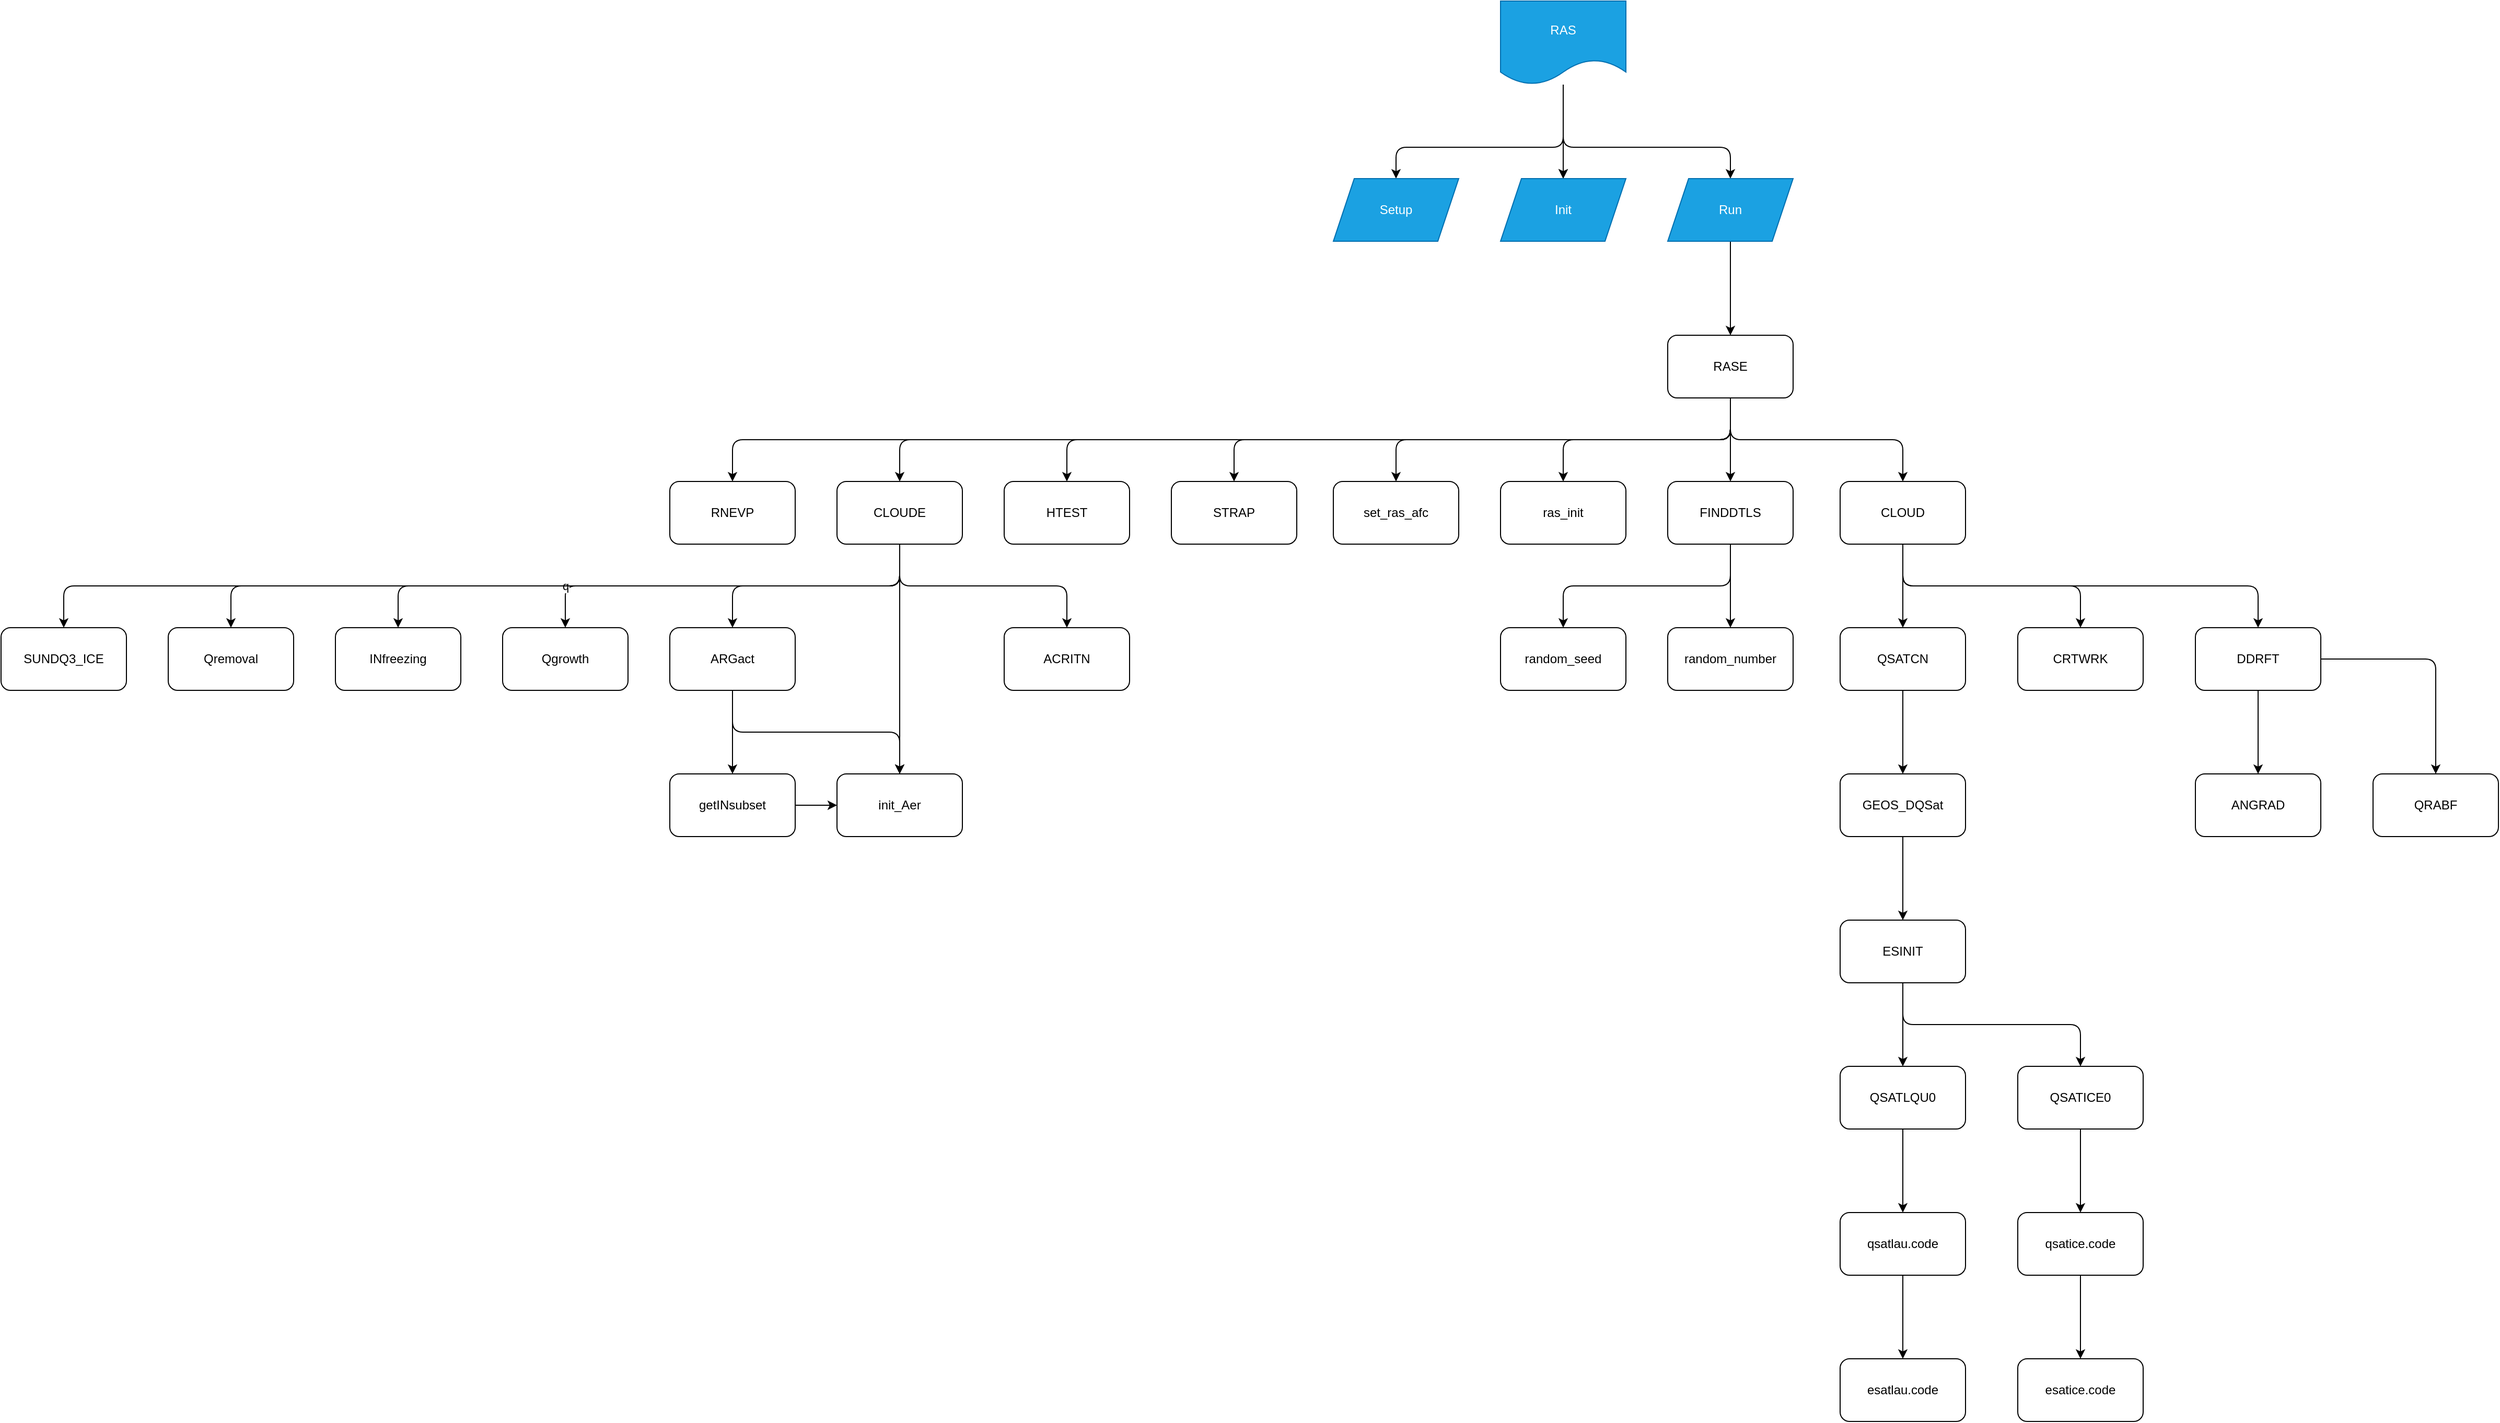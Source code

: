 <mxfile>
    <diagram id="MS-b0S3I17teDcHXQ3Id" name="Page-1">
        <mxGraphModel dx="3854" dy="1627" grid="1" gridSize="10" guides="1" tooltips="1" connect="1" arrows="1" fold="1" page="1" pageScale="1" pageWidth="850" pageHeight="1100" math="0" shadow="0">
            <root>
                <mxCell id="0"/>
                <mxCell id="1" parent="0"/>
                <mxCell id="2" value="" style="edgeStyle=none;html=1;" edge="1" parent="1" source="6" target="7">
                    <mxGeometry relative="1" as="geometry"/>
                </mxCell>
                <mxCell id="3" value="" style="edgeStyle=orthogonalEdgeStyle;html=1;" edge="1" parent="1" source="6" target="7">
                    <mxGeometry relative="1" as="geometry"/>
                </mxCell>
                <mxCell id="4" value="" style="edgeStyle=orthogonalEdgeStyle;html=1;" edge="1" parent="1" target="8">
                    <mxGeometry relative="1" as="geometry">
                        <mxPoint x="425" y="130" as="sourcePoint"/>
                        <Array as="points">
                            <mxPoint x="425" y="190"/>
                            <mxPoint x="265" y="190"/>
                        </Array>
                    </mxGeometry>
                </mxCell>
                <mxCell id="5" value="" style="edgeStyle=orthogonalEdgeStyle;html=1;" edge="1" parent="1" target="9">
                    <mxGeometry relative="1" as="geometry">
                        <mxPoint x="425" y="130" as="sourcePoint"/>
                        <Array as="points">
                            <mxPoint x="425" y="190"/>
                            <mxPoint x="585" y="190"/>
                        </Array>
                    </mxGeometry>
                </mxCell>
                <mxCell id="6" value="RAS" style="shape=document;whiteSpace=wrap;html=1;boundedLbl=1;fillColor=#1ba1e2;fontColor=#ffffff;strokeColor=#006EAF;" vertex="1" parent="1">
                    <mxGeometry x="365" y="50" width="120" height="80" as="geometry"/>
                </mxCell>
                <mxCell id="7" value="Init" style="shape=parallelogram;perimeter=parallelogramPerimeter;whiteSpace=wrap;html=1;fixedSize=1;fillColor=#1ba1e2;strokeColor=#006EAF;fontColor=#ffffff;" vertex="1" parent="1">
                    <mxGeometry x="365" y="220" width="120" height="60" as="geometry"/>
                </mxCell>
                <mxCell id="8" value="Setup" style="shape=parallelogram;perimeter=parallelogramPerimeter;whiteSpace=wrap;html=1;fixedSize=1;fillColor=#1ba1e2;strokeColor=#006EAF;fontColor=#ffffff;" vertex="1" parent="1">
                    <mxGeometry x="205" y="220" width="120" height="60" as="geometry"/>
                </mxCell>
                <mxCell id="16" value="" style="edgeStyle=orthogonalEdgeStyle;html=1;" edge="1" parent="1" source="9" target="15">
                    <mxGeometry relative="1" as="geometry"/>
                </mxCell>
                <mxCell id="9" value="Run" style="shape=parallelogram;perimeter=parallelogramPerimeter;whiteSpace=wrap;html=1;fixedSize=1;fillColor=#1ba1e2;strokeColor=#006EAF;fontColor=#ffffff;" vertex="1" parent="1">
                    <mxGeometry x="525" y="220" width="120" height="60" as="geometry"/>
                </mxCell>
                <mxCell id="18" value="" style="edgeStyle=orthogonalEdgeStyle;html=1;" edge="1" parent="1" source="15" target="17">
                    <mxGeometry relative="1" as="geometry"/>
                </mxCell>
                <mxCell id="24" value="" style="edgeStyle=orthogonalEdgeStyle;html=1;exitX=0.5;exitY=1;exitDx=0;exitDy=0;" edge="1" parent="1" source="15" target="23">
                    <mxGeometry relative="1" as="geometry"/>
                </mxCell>
                <mxCell id="26" value="" style="edgeStyle=orthogonalEdgeStyle;html=1;exitX=0.5;exitY=1;exitDx=0;exitDy=0;" edge="1" parent="1" source="15" target="25">
                    <mxGeometry relative="1" as="geometry"/>
                </mxCell>
                <mxCell id="28" value="" style="edgeStyle=orthogonalEdgeStyle;html=1;exitX=0.5;exitY=1;exitDx=0;exitDy=0;" edge="1" parent="1" source="15" target="27">
                    <mxGeometry relative="1" as="geometry"/>
                </mxCell>
                <mxCell id="30" value="" style="edgeStyle=orthogonalEdgeStyle;html=1;exitX=0.5;exitY=1;exitDx=0;exitDy=0;" edge="1" parent="1" source="15" target="29">
                    <mxGeometry relative="1" as="geometry"/>
                </mxCell>
                <mxCell id="32" value="" style="edgeStyle=orthogonalEdgeStyle;html=1;exitX=0.5;exitY=1;exitDx=0;exitDy=0;" edge="1" parent="1" source="15" target="31">
                    <mxGeometry relative="1" as="geometry"/>
                </mxCell>
                <mxCell id="57" value="" style="edgeStyle=orthogonalEdgeStyle;html=1;exitX=0.5;exitY=1;exitDx=0;exitDy=0;" edge="1" parent="1" source="15" target="56">
                    <mxGeometry relative="1" as="geometry"/>
                </mxCell>
                <mxCell id="59" value="" style="edgeStyle=orthogonalEdgeStyle;html=1;exitX=0.5;exitY=1;exitDx=0;exitDy=0;" edge="1" parent="1" source="15" target="58">
                    <mxGeometry relative="1" as="geometry"/>
                </mxCell>
                <mxCell id="15" value="RASE" style="rounded=1;whiteSpace=wrap;html=1;" vertex="1" parent="1">
                    <mxGeometry x="525" y="370" width="120" height="60" as="geometry"/>
                </mxCell>
                <mxCell id="20" value="" style="edgeStyle=orthogonalEdgeStyle;html=1;" edge="1" parent="1" source="17" target="19">
                    <mxGeometry relative="1" as="geometry"/>
                </mxCell>
                <mxCell id="22" value="" style="edgeStyle=orthogonalEdgeStyle;html=1;exitX=0.5;exitY=1;exitDx=0;exitDy=0;" edge="1" parent="1" source="17" target="21">
                    <mxGeometry relative="1" as="geometry"/>
                </mxCell>
                <mxCell id="17" value="FINDDTLS" style="whiteSpace=wrap;html=1;rounded=1;" vertex="1" parent="1">
                    <mxGeometry x="525" y="510" width="120" height="60" as="geometry"/>
                </mxCell>
                <mxCell id="19" value="random_number" style="whiteSpace=wrap;html=1;rounded=1;" vertex="1" parent="1">
                    <mxGeometry x="525" y="650" width="120" height="60" as="geometry"/>
                </mxCell>
                <mxCell id="21" value="random_seed" style="whiteSpace=wrap;html=1;rounded=1;" vertex="1" parent="1">
                    <mxGeometry x="365" y="650" width="120" height="60" as="geometry"/>
                </mxCell>
                <mxCell id="23" value="set_ras_afc" style="whiteSpace=wrap;html=1;rounded=1;" vertex="1" parent="1">
                    <mxGeometry x="205" y="510" width="120" height="60" as="geometry"/>
                </mxCell>
                <mxCell id="25" value="ras_init" style="whiteSpace=wrap;html=1;rounded=1;" vertex="1" parent="1">
                    <mxGeometry x="365" y="510" width="120" height="60" as="geometry"/>
                </mxCell>
                <mxCell id="27" value="STRAP" style="whiteSpace=wrap;html=1;rounded=1;" vertex="1" parent="1">
                    <mxGeometry x="50" y="510" width="120" height="60" as="geometry"/>
                </mxCell>
                <mxCell id="29" value="HTEST" style="whiteSpace=wrap;html=1;rounded=1;" vertex="1" parent="1">
                    <mxGeometry x="-110" y="510" width="120" height="60" as="geometry"/>
                </mxCell>
                <mxCell id="34" value="" style="edgeStyle=orthogonalEdgeStyle;html=1;entryX=0.5;entryY=0;entryDx=0;entryDy=0;" edge="1" parent="1" source="31" target="43">
                    <mxGeometry relative="1" as="geometry">
                        <mxPoint x="-210" y="650" as="targetPoint"/>
                    </mxGeometry>
                </mxCell>
                <mxCell id="36" style="edgeStyle=orthogonalEdgeStyle;html=1;exitX=0.5;exitY=1;exitDx=0;exitDy=0;entryX=0.5;entryY=0;entryDx=0;entryDy=0;" edge="1" parent="1" source="31" target="35">
                    <mxGeometry relative="1" as="geometry"/>
                </mxCell>
                <mxCell id="38" value="" style="edgeStyle=orthogonalEdgeStyle;html=1;exitX=0.5;exitY=1;exitDx=0;exitDy=0;" edge="1" parent="1" source="31" target="37">
                    <mxGeometry relative="1" as="geometry"/>
                </mxCell>
                <mxCell id="49" value="" style="edgeStyle=orthogonalEdgeStyle;html=1;exitX=0.5;exitY=1;exitDx=0;exitDy=0;" edge="1" parent="1" source="31" target="48">
                    <mxGeometry relative="1" as="geometry"/>
                </mxCell>
                <mxCell id="51" value="" style="edgeStyle=orthogonalEdgeStyle;html=1;exitX=0.5;exitY=1;exitDx=0;exitDy=0;" edge="1" parent="1" source="31" target="50">
                    <mxGeometry relative="1" as="geometry"/>
                </mxCell>
                <mxCell id="53" value="q" style="edgeStyle=orthogonalEdgeStyle;html=1;exitX=0.5;exitY=1;exitDx=0;exitDy=0;" edge="1" parent="1" source="31" target="52">
                    <mxGeometry relative="1" as="geometry"/>
                </mxCell>
                <mxCell id="55" style="edgeStyle=orthogonalEdgeStyle;html=1;exitX=0.5;exitY=1;exitDx=0;exitDy=0;entryX=0.5;entryY=0;entryDx=0;entryDy=0;" edge="1" parent="1" source="31" target="54">
                    <mxGeometry relative="1" as="geometry"/>
                </mxCell>
                <mxCell id="31" value="CLOUDE" style="whiteSpace=wrap;html=1;rounded=1;" vertex="1" parent="1">
                    <mxGeometry x="-270" y="510" width="120" height="60" as="geometry"/>
                </mxCell>
                <mxCell id="35" value="ACRITN" style="whiteSpace=wrap;html=1;rounded=1;" vertex="1" parent="1">
                    <mxGeometry x="-110" y="650" width="120" height="60" as="geometry"/>
                </mxCell>
                <mxCell id="40" value="" style="edgeStyle=orthogonalEdgeStyle;html=1;" edge="1" parent="1" source="37" target="39">
                    <mxGeometry relative="1" as="geometry"/>
                </mxCell>
                <mxCell id="45" style="edgeStyle=orthogonalEdgeStyle;html=1;exitX=0.5;exitY=1;exitDx=0;exitDy=0;entryX=0.5;entryY=0;entryDx=0;entryDy=0;" edge="1" parent="1" source="37" target="43">
                    <mxGeometry relative="1" as="geometry"/>
                </mxCell>
                <mxCell id="37" value="ARGact" style="whiteSpace=wrap;html=1;rounded=1;" vertex="1" parent="1">
                    <mxGeometry x="-430" y="650" width="120" height="60" as="geometry"/>
                </mxCell>
                <mxCell id="44" value="" style="edgeStyle=orthogonalEdgeStyle;html=1;" edge="1" parent="1" source="39" target="43">
                    <mxGeometry relative="1" as="geometry"/>
                </mxCell>
                <mxCell id="39" value="getINsubset" style="whiteSpace=wrap;html=1;rounded=1;" vertex="1" parent="1">
                    <mxGeometry x="-430" y="790" width="120" height="60" as="geometry"/>
                </mxCell>
                <mxCell id="43" value="init_Aer" style="whiteSpace=wrap;html=1;rounded=1;" vertex="1" parent="1">
                    <mxGeometry x="-270" y="790" width="120" height="60" as="geometry"/>
                </mxCell>
                <mxCell id="48" value="Qgrowth" style="whiteSpace=wrap;html=1;rounded=1;" vertex="1" parent="1">
                    <mxGeometry x="-590" y="650" width="120" height="60" as="geometry"/>
                </mxCell>
                <mxCell id="50" value="INfreezing" style="whiteSpace=wrap;html=1;rounded=1;" vertex="1" parent="1">
                    <mxGeometry x="-750" y="650" width="120" height="60" as="geometry"/>
                </mxCell>
                <mxCell id="52" value="Qremoval" style="whiteSpace=wrap;html=1;rounded=1;" vertex="1" parent="1">
                    <mxGeometry x="-910" y="650" width="120" height="60" as="geometry"/>
                </mxCell>
                <mxCell id="54" value="SUNDQ3_ICE" style="whiteSpace=wrap;html=1;rounded=1;" vertex="1" parent="1">
                    <mxGeometry x="-1070" y="650" width="120" height="60" as="geometry"/>
                </mxCell>
                <mxCell id="56" value="RNEVP" style="whiteSpace=wrap;html=1;rounded=1;" vertex="1" parent="1">
                    <mxGeometry x="-430" y="510" width="120" height="60" as="geometry"/>
                </mxCell>
                <mxCell id="61" value="" style="edgeStyle=orthogonalEdgeStyle;html=1;" edge="1" parent="1" source="58" target="60">
                    <mxGeometry relative="1" as="geometry"/>
                </mxCell>
                <mxCell id="79" style="edgeStyle=orthogonalEdgeStyle;html=1;exitX=0.5;exitY=1;exitDx=0;exitDy=0;entryX=0.5;entryY=0;entryDx=0;entryDy=0;" edge="1" parent="1" source="58" target="74">
                    <mxGeometry relative="1" as="geometry"/>
                </mxCell>
                <mxCell id="81" value="" style="edgeStyle=orthogonalEdgeStyle;html=1;exitX=0.5;exitY=1;exitDx=0;exitDy=0;" edge="1" parent="1" source="58" target="80">
                    <mxGeometry relative="1" as="geometry"/>
                </mxCell>
                <mxCell id="58" value="CLOUD" style="whiteSpace=wrap;html=1;rounded=1;" vertex="1" parent="1">
                    <mxGeometry x="690" y="510" width="120" height="60" as="geometry"/>
                </mxCell>
                <mxCell id="63" value="" style="edgeStyle=orthogonalEdgeStyle;html=1;" edge="1" parent="1" source="60" target="62">
                    <mxGeometry relative="1" as="geometry"/>
                </mxCell>
                <mxCell id="60" value="QSATCN" style="whiteSpace=wrap;html=1;rounded=1;" vertex="1" parent="1">
                    <mxGeometry x="690" y="650" width="120" height="60" as="geometry"/>
                </mxCell>
                <mxCell id="65" value="" style="edgeStyle=orthogonalEdgeStyle;html=1;" edge="1" parent="1" source="62" target="64">
                    <mxGeometry relative="1" as="geometry"/>
                </mxCell>
                <mxCell id="62" value="GEOS_DQSat" style="whiteSpace=wrap;html=1;rounded=1;" vertex="1" parent="1">
                    <mxGeometry x="690" y="790" width="120" height="60" as="geometry"/>
                </mxCell>
                <mxCell id="67" value="" style="edgeStyle=orthogonalEdgeStyle;html=1;" edge="1" parent="1" source="64" target="66">
                    <mxGeometry relative="1" as="geometry"/>
                </mxCell>
                <mxCell id="73" value="" style="edgeStyle=orthogonalEdgeStyle;html=1;exitX=0.5;exitY=1;exitDx=0;exitDy=0;" edge="1" parent="1" source="64" target="72">
                    <mxGeometry relative="1" as="geometry"/>
                </mxCell>
                <mxCell id="64" value="ESINIT" style="whiteSpace=wrap;html=1;rounded=1;" vertex="1" parent="1">
                    <mxGeometry x="690" y="930" width="120" height="60" as="geometry"/>
                </mxCell>
                <mxCell id="69" value="" style="edgeStyle=orthogonalEdgeStyle;html=1;" edge="1" parent="1" source="66" target="68">
                    <mxGeometry relative="1" as="geometry"/>
                </mxCell>
                <mxCell id="66" value="QSATLQU0" style="whiteSpace=wrap;html=1;rounded=1;" vertex="1" parent="1">
                    <mxGeometry x="690" y="1070" width="120" height="60" as="geometry"/>
                </mxCell>
                <mxCell id="71" value="" style="edgeStyle=orthogonalEdgeStyle;html=1;" edge="1" parent="1" source="68" target="70">
                    <mxGeometry relative="1" as="geometry"/>
                </mxCell>
                <mxCell id="68" value="qsatlau.code" style="whiteSpace=wrap;html=1;rounded=1;" vertex="1" parent="1">
                    <mxGeometry x="690" y="1210" width="120" height="60" as="geometry"/>
                </mxCell>
                <mxCell id="70" value="esatlau.code" style="whiteSpace=wrap;html=1;rounded=1;" vertex="1" parent="1">
                    <mxGeometry x="690" y="1350" width="120" height="60" as="geometry"/>
                </mxCell>
                <mxCell id="76" value="" style="edgeStyle=orthogonalEdgeStyle;html=1;" edge="1" parent="1" source="72" target="75">
                    <mxGeometry relative="1" as="geometry"/>
                </mxCell>
                <mxCell id="72" value="QSATICE0" style="whiteSpace=wrap;html=1;rounded=1;" vertex="1" parent="1">
                    <mxGeometry x="860" y="1070" width="120" height="60" as="geometry"/>
                </mxCell>
                <mxCell id="74" value="CRTWRK" style="whiteSpace=wrap;html=1;rounded=1;" vertex="1" parent="1">
                    <mxGeometry x="860" y="650" width="120" height="60" as="geometry"/>
                </mxCell>
                <mxCell id="78" value="" style="edgeStyle=orthogonalEdgeStyle;html=1;" edge="1" parent="1" source="75" target="77">
                    <mxGeometry relative="1" as="geometry"/>
                </mxCell>
                <mxCell id="75" value="qsatice.code" style="whiteSpace=wrap;html=1;rounded=1;" vertex="1" parent="1">
                    <mxGeometry x="860" y="1210" width="120" height="60" as="geometry"/>
                </mxCell>
                <mxCell id="77" value="esatice.code" style="whiteSpace=wrap;html=1;rounded=1;" vertex="1" parent="1">
                    <mxGeometry x="860" y="1350" width="120" height="60" as="geometry"/>
                </mxCell>
                <mxCell id="83" value="" style="edgeStyle=orthogonalEdgeStyle;html=1;" edge="1" parent="1" source="80" target="82">
                    <mxGeometry relative="1" as="geometry"/>
                </mxCell>
                <mxCell id="87" value="" style="edgeStyle=orthogonalEdgeStyle;html=1;" edge="1" parent="1" source="80" target="86">
                    <mxGeometry relative="1" as="geometry"/>
                </mxCell>
                <mxCell id="80" value="DDRFT" style="whiteSpace=wrap;html=1;rounded=1;" vertex="1" parent="1">
                    <mxGeometry x="1030" y="650" width="120" height="60" as="geometry"/>
                </mxCell>
                <mxCell id="82" value="ANGRAD" style="whiteSpace=wrap;html=1;rounded=1;" vertex="1" parent="1">
                    <mxGeometry x="1030" y="790" width="120" height="60" as="geometry"/>
                </mxCell>
                <mxCell id="86" value="QRABF" style="whiteSpace=wrap;html=1;rounded=1;" vertex="1" parent="1">
                    <mxGeometry x="1200" y="790" width="120" height="60" as="geometry"/>
                </mxCell>
            </root>
        </mxGraphModel>
    </diagram>
</mxfile>